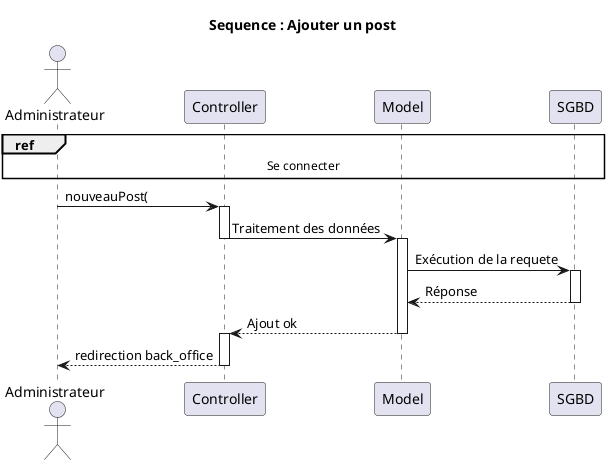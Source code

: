 @startuml

title Sequence : Ajouter un post

actor Administrateur as Ad
participant Controller as C
participant Model as M

participant SGBD as bdd
ref over Ad,C,M,bdd : Se connecter
Ad->C:nouveauPost(
activate C
C->M: Traitement des données
deactivate C
activate M
M->bdd: Exécution de la requete
activate bdd
bdd-->M:Réponse
deactivate bdd
M-->C:Ajout ok
deactivate M
activate C
C-->Ad: redirection back_office
deactivate C





@enduml